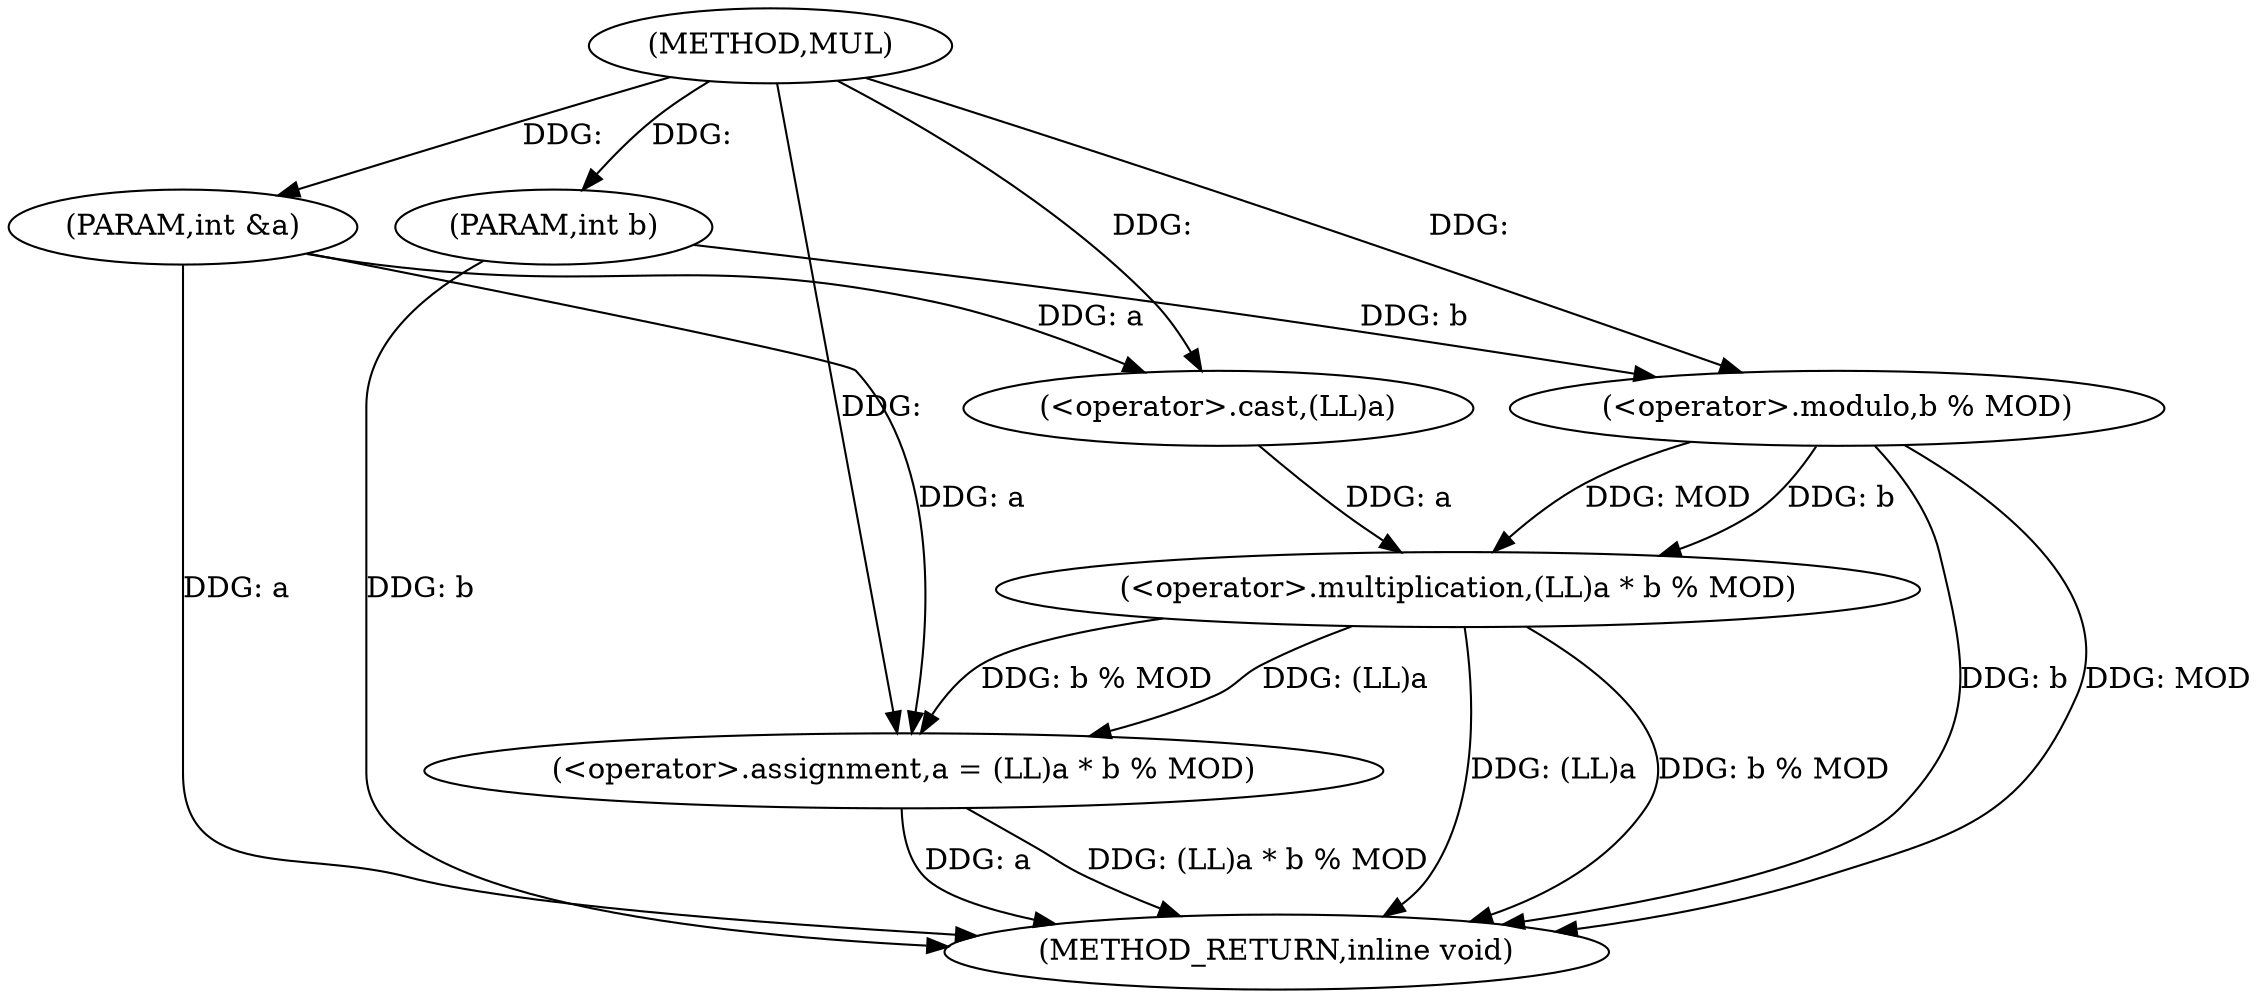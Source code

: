 digraph "MUL" {  
"1002016" [label = "(METHOD,MUL)" ]
"1002029" [label = "(METHOD_RETURN,inline void)" ]
"1002017" [label = "(PARAM,int &a)" ]
"1002018" [label = "(PARAM,int b)" ]
"1002020" [label = "(<operator>.assignment,a = (LL)a * b % MOD)" ]
"1002022" [label = "(<operator>.multiplication,(LL)a * b % MOD)" ]
"1002023" [label = "(<operator>.cast,(LL)a)" ]
"1002026" [label = "(<operator>.modulo,b % MOD)" ]
  "1002017" -> "1002029"  [ label = "DDG: a"] 
  "1002018" -> "1002029"  [ label = "DDG: b"] 
  "1002020" -> "1002029"  [ label = "DDG: a"] 
  "1002022" -> "1002029"  [ label = "DDG: (LL)a"] 
  "1002026" -> "1002029"  [ label = "DDG: b"] 
  "1002022" -> "1002029"  [ label = "DDG: b % MOD"] 
  "1002020" -> "1002029"  [ label = "DDG: (LL)a * b % MOD"] 
  "1002026" -> "1002029"  [ label = "DDG: MOD"] 
  "1002016" -> "1002017"  [ label = "DDG: "] 
  "1002016" -> "1002018"  [ label = "DDG: "] 
  "1002022" -> "1002020"  [ label = "DDG: b % MOD"] 
  "1002022" -> "1002020"  [ label = "DDG: (LL)a"] 
  "1002017" -> "1002020"  [ label = "DDG: a"] 
  "1002016" -> "1002020"  [ label = "DDG: "] 
  "1002023" -> "1002022"  [ label = "DDG: a"] 
  "1002026" -> "1002022"  [ label = "DDG: MOD"] 
  "1002026" -> "1002022"  [ label = "DDG: b"] 
  "1002017" -> "1002023"  [ label = "DDG: a"] 
  "1002016" -> "1002023"  [ label = "DDG: "] 
  "1002018" -> "1002026"  [ label = "DDG: b"] 
  "1002016" -> "1002026"  [ label = "DDG: "] 
}
